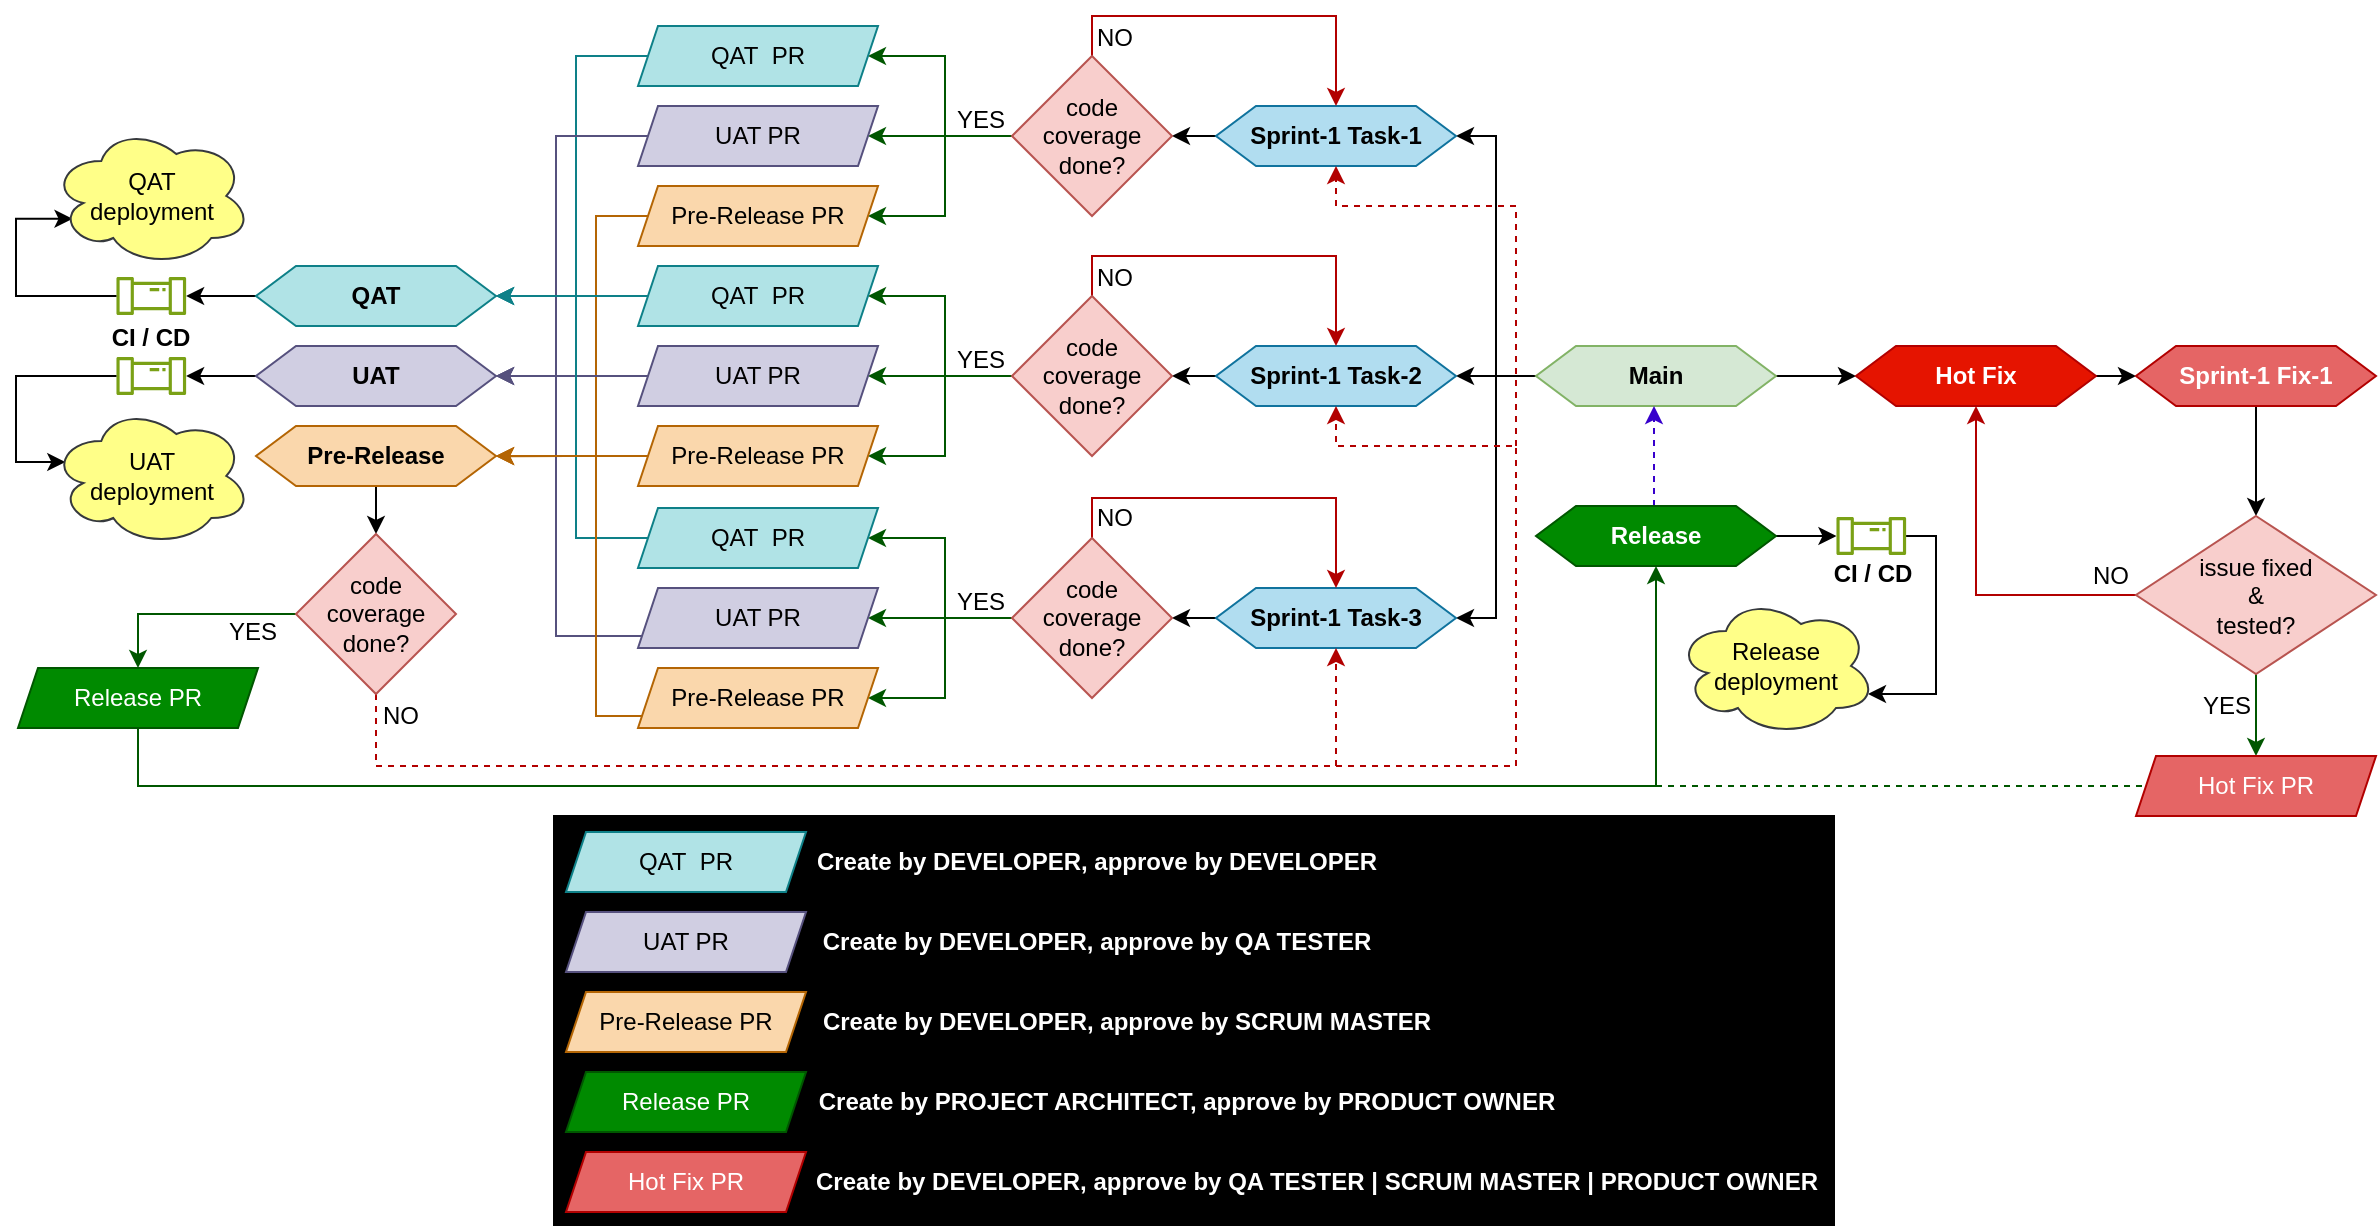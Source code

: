 <mxfile version="23.1.6" type="device">
  <diagram name="Page-1" id="IKF7jBNozK_1EFNWD64q">
    <mxGraphModel dx="2261" dy="746" grid="1" gridSize="10" guides="1" tooltips="1" connect="1" arrows="1" fold="1" page="1" pageScale="1" pageWidth="827" pageHeight="1169" math="0" shadow="0">
      <root>
        <mxCell id="0" />
        <mxCell id="1" parent="0" />
        <mxCell id="nmMPh0tkKmQc_Z2jTRfZ-6" style="edgeStyle=orthogonalEdgeStyle;rounded=0;orthogonalLoop=1;jettySize=auto;html=1;exitX=0;exitY=0.5;exitDx=0;exitDy=0;entryX=1;entryY=0.5;entryDx=0;entryDy=0;" parent="1" source="nmMPh0tkKmQc_Z2jTRfZ-1" target="nmMPh0tkKmQc_Z2jTRfZ-4" edge="1">
          <mxGeometry relative="1" as="geometry" />
        </mxCell>
        <mxCell id="nmMPh0tkKmQc_Z2jTRfZ-12" style="edgeStyle=orthogonalEdgeStyle;rounded=0;orthogonalLoop=1;jettySize=auto;html=1;exitX=0;exitY=0.5;exitDx=0;exitDy=0;entryX=1;entryY=0.5;entryDx=0;entryDy=0;" parent="1" source="nmMPh0tkKmQc_Z2jTRfZ-1" target="nmMPh0tkKmQc_Z2jTRfZ-5" edge="1">
          <mxGeometry relative="1" as="geometry" />
        </mxCell>
        <mxCell id="nmMPh0tkKmQc_Z2jTRfZ-13" style="edgeStyle=orthogonalEdgeStyle;rounded=0;orthogonalLoop=1;jettySize=auto;html=1;exitX=0;exitY=0.5;exitDx=0;exitDy=0;entryX=1;entryY=0.5;entryDx=0;entryDy=0;" parent="1" source="nmMPh0tkKmQc_Z2jTRfZ-1" target="nmMPh0tkKmQc_Z2jTRfZ-3" edge="1">
          <mxGeometry relative="1" as="geometry" />
        </mxCell>
        <mxCell id="nmMPh0tkKmQc_Z2jTRfZ-124" style="edgeStyle=orthogonalEdgeStyle;rounded=0;orthogonalLoop=1;jettySize=auto;html=1;exitX=1;exitY=0.5;exitDx=0;exitDy=0;entryX=0;entryY=0.5;entryDx=0;entryDy=0;" parent="1" source="nmMPh0tkKmQc_Z2jTRfZ-1" target="nmMPh0tkKmQc_Z2jTRfZ-107" edge="1">
          <mxGeometry relative="1" as="geometry" />
        </mxCell>
        <mxCell id="nmMPh0tkKmQc_Z2jTRfZ-1" value="&lt;b&gt;Main&lt;/b&gt;" style="shape=hexagon;perimeter=hexagonPerimeter2;whiteSpace=wrap;html=1;fixedSize=1;fillColor=#d5e8d4;strokeColor=#82b366;" parent="1" vertex="1">
          <mxGeometry x="520" y="400" width="120" height="30" as="geometry" />
        </mxCell>
        <mxCell id="nmMPh0tkKmQc_Z2jTRfZ-101" style="edgeStyle=orthogonalEdgeStyle;rounded=0;orthogonalLoop=1;jettySize=auto;html=1;exitX=1;exitY=0.5;exitDx=0;exitDy=0;" parent="1" source="nmMPh0tkKmQc_Z2jTRfZ-2" target="nmMPh0tkKmQc_Z2jTRfZ-100" edge="1">
          <mxGeometry relative="1" as="geometry" />
        </mxCell>
        <mxCell id="nmMPh0tkKmQc_Z2jTRfZ-106" style="edgeStyle=orthogonalEdgeStyle;rounded=0;orthogonalLoop=1;jettySize=auto;html=1;exitX=0.375;exitY=0;exitDx=0;exitDy=0;entryX=0.375;entryY=1;entryDx=0;entryDy=0;dashed=1;fillColor=#6a00ff;strokeColor=#3700CC;" parent="1" edge="1">
          <mxGeometry relative="1" as="geometry">
            <mxPoint x="579" y="480" as="sourcePoint" />
            <mxPoint x="579" y="430" as="targetPoint" />
          </mxGeometry>
        </mxCell>
        <mxCell id="nmMPh0tkKmQc_Z2jTRfZ-2" value="&lt;b&gt;Release&lt;/b&gt;" style="shape=hexagon;perimeter=hexagonPerimeter2;whiteSpace=wrap;html=1;fixedSize=1;fillColor=#008a00;strokeColor=#005700;fontColor=#ffffff;" parent="1" vertex="1">
          <mxGeometry x="520" y="480" width="120" height="30" as="geometry" />
        </mxCell>
        <mxCell id="nmMPh0tkKmQc_Z2jTRfZ-15" style="edgeStyle=orthogonalEdgeStyle;rounded=0;orthogonalLoop=1;jettySize=auto;html=1;exitX=0;exitY=0.5;exitDx=0;exitDy=0;entryX=1;entryY=0.5;entryDx=0;entryDy=0;" parent="1" source="nmMPh0tkKmQc_Z2jTRfZ-3" target="nmMPh0tkKmQc_Z2jTRfZ-14" edge="1">
          <mxGeometry relative="1" as="geometry" />
        </mxCell>
        <mxCell id="nmMPh0tkKmQc_Z2jTRfZ-3" value="&lt;b&gt;Sprint-1 Task-1&lt;/b&gt;" style="shape=hexagon;perimeter=hexagonPerimeter2;whiteSpace=wrap;html=1;fixedSize=1;fillColor=#b1ddf0;strokeColor=#10739e;" parent="1" vertex="1">
          <mxGeometry x="360" y="280" width="120" height="30" as="geometry" />
        </mxCell>
        <mxCell id="nmMPh0tkKmQc_Z2jTRfZ-18" style="edgeStyle=orthogonalEdgeStyle;rounded=0;orthogonalLoop=1;jettySize=auto;html=1;exitX=0;exitY=0.5;exitDx=0;exitDy=0;entryX=1;entryY=0.5;entryDx=0;entryDy=0;" parent="1" source="nmMPh0tkKmQc_Z2jTRfZ-4" target="nmMPh0tkKmQc_Z2jTRfZ-16" edge="1">
          <mxGeometry relative="1" as="geometry" />
        </mxCell>
        <mxCell id="nmMPh0tkKmQc_Z2jTRfZ-4" value="&lt;b&gt;Sprint-1 Task-2&lt;/b&gt;" style="shape=hexagon;perimeter=hexagonPerimeter2;whiteSpace=wrap;html=1;fixedSize=1;fillColor=#b1ddf0;strokeColor=#10739e;" parent="1" vertex="1">
          <mxGeometry x="360" y="400" width="120" height="30" as="geometry" />
        </mxCell>
        <mxCell id="nmMPh0tkKmQc_Z2jTRfZ-20" style="edgeStyle=orthogonalEdgeStyle;rounded=0;orthogonalLoop=1;jettySize=auto;html=1;exitX=0;exitY=0.5;exitDx=0;exitDy=0;entryX=1;entryY=0.5;entryDx=0;entryDy=0;" parent="1" source="nmMPh0tkKmQc_Z2jTRfZ-5" target="nmMPh0tkKmQc_Z2jTRfZ-19" edge="1">
          <mxGeometry relative="1" as="geometry" />
        </mxCell>
        <mxCell id="nmMPh0tkKmQc_Z2jTRfZ-5" value="&lt;b&gt;Sprint-1 Task-3&lt;/b&gt;" style="shape=hexagon;perimeter=hexagonPerimeter2;whiteSpace=wrap;html=1;fixedSize=1;fillColor=#b1ddf0;strokeColor=#10739e;" parent="1" vertex="1">
          <mxGeometry x="360" y="521" width="120" height="30" as="geometry" />
        </mxCell>
        <mxCell id="nmMPh0tkKmQc_Z2jTRfZ-23" style="edgeStyle=orthogonalEdgeStyle;rounded=0;orthogonalLoop=1;jettySize=auto;html=1;exitX=0.5;exitY=0;exitDx=0;exitDy=0;entryX=0.5;entryY=0;entryDx=0;entryDy=0;fillColor=#e51400;strokeColor=#B20000;" parent="1" source="nmMPh0tkKmQc_Z2jTRfZ-14" target="nmMPh0tkKmQc_Z2jTRfZ-3" edge="1">
          <mxGeometry relative="1" as="geometry" />
        </mxCell>
        <mxCell id="nmMPh0tkKmQc_Z2jTRfZ-34" style="edgeStyle=orthogonalEdgeStyle;rounded=0;orthogonalLoop=1;jettySize=auto;html=1;exitX=0;exitY=0.5;exitDx=0;exitDy=0;entryX=1;entryY=0.5;entryDx=0;entryDy=0;fillColor=#008a00;strokeColor=#005700;" parent="1" source="nmMPh0tkKmQc_Z2jTRfZ-14" target="nmMPh0tkKmQc_Z2jTRfZ-29" edge="1">
          <mxGeometry relative="1" as="geometry" />
        </mxCell>
        <mxCell id="nmMPh0tkKmQc_Z2jTRfZ-35" style="edgeStyle=orthogonalEdgeStyle;rounded=0;orthogonalLoop=1;jettySize=auto;html=1;exitX=0;exitY=0.5;exitDx=0;exitDy=0;entryX=1;entryY=0.5;entryDx=0;entryDy=0;fillColor=#008a00;strokeColor=#005700;" parent="1" source="nmMPh0tkKmQc_Z2jTRfZ-14" target="nmMPh0tkKmQc_Z2jTRfZ-28" edge="1">
          <mxGeometry relative="1" as="geometry" />
        </mxCell>
        <mxCell id="nmMPh0tkKmQc_Z2jTRfZ-36" style="edgeStyle=orthogonalEdgeStyle;rounded=0;orthogonalLoop=1;jettySize=auto;html=1;exitX=0;exitY=0.5;exitDx=0;exitDy=0;fillColor=#008a00;strokeColor=#005700;" parent="1" source="nmMPh0tkKmQc_Z2jTRfZ-14" target="nmMPh0tkKmQc_Z2jTRfZ-30" edge="1">
          <mxGeometry relative="1" as="geometry" />
        </mxCell>
        <mxCell id="nmMPh0tkKmQc_Z2jTRfZ-14" value="code&lt;br&gt;coverage done?" style="rhombus;whiteSpace=wrap;html=1;fillColor=#f8cecc;strokeColor=#b85450;" parent="1" vertex="1">
          <mxGeometry x="258" y="255" width="80" height="80" as="geometry" />
        </mxCell>
        <mxCell id="nmMPh0tkKmQc_Z2jTRfZ-22" style="edgeStyle=orthogonalEdgeStyle;rounded=0;orthogonalLoop=1;jettySize=auto;html=1;exitX=0.5;exitY=0;exitDx=0;exitDy=0;entryX=0.5;entryY=0;entryDx=0;entryDy=0;fillColor=#e51400;strokeColor=#B20000;" parent="1" source="nmMPh0tkKmQc_Z2jTRfZ-16" target="nmMPh0tkKmQc_Z2jTRfZ-4" edge="1">
          <mxGeometry relative="1" as="geometry" />
        </mxCell>
        <mxCell id="nmMPh0tkKmQc_Z2jTRfZ-43" style="edgeStyle=orthogonalEdgeStyle;rounded=0;orthogonalLoop=1;jettySize=auto;html=1;exitX=0;exitY=0.5;exitDx=0;exitDy=0;fillColor=#008a00;strokeColor=#005700;" parent="1" source="nmMPh0tkKmQc_Z2jTRfZ-16" target="nmMPh0tkKmQc_Z2jTRfZ-41" edge="1">
          <mxGeometry relative="1" as="geometry" />
        </mxCell>
        <mxCell id="nmMPh0tkKmQc_Z2jTRfZ-44" style="edgeStyle=orthogonalEdgeStyle;rounded=0;orthogonalLoop=1;jettySize=auto;html=1;exitX=0;exitY=0.5;exitDx=0;exitDy=0;entryX=1;entryY=0.5;entryDx=0;entryDy=0;fillColor=#008a00;strokeColor=#005700;" parent="1" source="nmMPh0tkKmQc_Z2jTRfZ-16" target="nmMPh0tkKmQc_Z2jTRfZ-40" edge="1">
          <mxGeometry relative="1" as="geometry" />
        </mxCell>
        <mxCell id="nmMPh0tkKmQc_Z2jTRfZ-45" style="edgeStyle=orthogonalEdgeStyle;rounded=0;orthogonalLoop=1;jettySize=auto;html=1;exitX=0;exitY=0.5;exitDx=0;exitDy=0;entryX=1;entryY=0.5;entryDx=0;entryDy=0;fillColor=#008a00;strokeColor=#005700;" parent="1" source="nmMPh0tkKmQc_Z2jTRfZ-16" target="nmMPh0tkKmQc_Z2jTRfZ-42" edge="1">
          <mxGeometry relative="1" as="geometry" />
        </mxCell>
        <mxCell id="nmMPh0tkKmQc_Z2jTRfZ-16" value="code&lt;br&gt;coverage done?" style="rhombus;whiteSpace=wrap;html=1;fillColor=#f8cecc;strokeColor=#b85450;" parent="1" vertex="1">
          <mxGeometry x="258" y="375" width="80" height="80" as="geometry" />
        </mxCell>
        <mxCell id="nmMPh0tkKmQc_Z2jTRfZ-21" style="edgeStyle=orthogonalEdgeStyle;rounded=0;orthogonalLoop=1;jettySize=auto;html=1;exitX=0.5;exitY=0;exitDx=0;exitDy=0;entryX=0.5;entryY=0;entryDx=0;entryDy=0;fillColor=#e51400;strokeColor=#B20000;" parent="1" source="nmMPh0tkKmQc_Z2jTRfZ-19" target="nmMPh0tkKmQc_Z2jTRfZ-5" edge="1">
          <mxGeometry relative="1" as="geometry" />
        </mxCell>
        <mxCell id="nmMPh0tkKmQc_Z2jTRfZ-50" style="edgeStyle=orthogonalEdgeStyle;rounded=0;orthogonalLoop=1;jettySize=auto;html=1;exitX=0;exitY=0.5;exitDx=0;exitDy=0;entryX=1;entryY=0.5;entryDx=0;entryDy=0;fillColor=#008a00;strokeColor=#005700;" parent="1" source="nmMPh0tkKmQc_Z2jTRfZ-19" target="nmMPh0tkKmQc_Z2jTRfZ-48" edge="1">
          <mxGeometry relative="1" as="geometry" />
        </mxCell>
        <mxCell id="nmMPh0tkKmQc_Z2jTRfZ-51" style="edgeStyle=orthogonalEdgeStyle;rounded=0;orthogonalLoop=1;jettySize=auto;html=1;exitX=0;exitY=0.5;exitDx=0;exitDy=0;fillColor=#008a00;strokeColor=#005700;" parent="1" source="nmMPh0tkKmQc_Z2jTRfZ-19" target="nmMPh0tkKmQc_Z2jTRfZ-47" edge="1">
          <mxGeometry relative="1" as="geometry" />
        </mxCell>
        <mxCell id="nmMPh0tkKmQc_Z2jTRfZ-52" style="edgeStyle=orthogonalEdgeStyle;rounded=0;orthogonalLoop=1;jettySize=auto;html=1;exitX=0;exitY=0.5;exitDx=0;exitDy=0;entryX=1;entryY=0.5;entryDx=0;entryDy=0;fillColor=#008a00;strokeColor=#005700;" parent="1" source="nmMPh0tkKmQc_Z2jTRfZ-19" target="nmMPh0tkKmQc_Z2jTRfZ-49" edge="1">
          <mxGeometry relative="1" as="geometry" />
        </mxCell>
        <mxCell id="nmMPh0tkKmQc_Z2jTRfZ-19" value="code&lt;br&gt;coverage done?" style="rhombus;whiteSpace=wrap;html=1;fillColor=#f8cecc;strokeColor=#b85450;" parent="1" vertex="1">
          <mxGeometry x="258" y="496" width="80" height="80" as="geometry" />
        </mxCell>
        <mxCell id="nmMPh0tkKmQc_Z2jTRfZ-24" value="NO" style="text;html=1;align=center;verticalAlign=middle;resizable=0;points=[];autosize=1;strokeColor=none;fillColor=none;" parent="1" vertex="1">
          <mxGeometry x="289" y="231" width="40" height="30" as="geometry" />
        </mxCell>
        <mxCell id="nmMPh0tkKmQc_Z2jTRfZ-26" value="NO" style="text;html=1;align=center;verticalAlign=middle;resizable=0;points=[];autosize=1;strokeColor=none;fillColor=none;" parent="1" vertex="1">
          <mxGeometry x="289" y="351" width="40" height="30" as="geometry" />
        </mxCell>
        <mxCell id="nmMPh0tkKmQc_Z2jTRfZ-27" value="NO" style="text;html=1;align=center;verticalAlign=middle;resizable=0;points=[];autosize=1;strokeColor=none;fillColor=none;" parent="1" vertex="1">
          <mxGeometry x="289" y="471" width="40" height="30" as="geometry" />
        </mxCell>
        <mxCell id="nmMPh0tkKmQc_Z2jTRfZ-56" style="edgeStyle=orthogonalEdgeStyle;rounded=0;orthogonalLoop=1;jettySize=auto;html=1;exitX=0;exitY=0.5;exitDx=0;exitDy=0;entryX=1;entryY=0.5;entryDx=0;entryDy=0;fillColor=#b0e3e6;strokeColor=#0e8088;" parent="1" source="nmMPh0tkKmQc_Z2jTRfZ-28" target="nmMPh0tkKmQc_Z2jTRfZ-54" edge="1">
          <mxGeometry relative="1" as="geometry">
            <Array as="points">
              <mxPoint x="40" y="255" />
              <mxPoint x="40" y="375" />
            </Array>
          </mxGeometry>
        </mxCell>
        <mxCell id="nmMPh0tkKmQc_Z2jTRfZ-28" value="QAT&amp;nbsp; PR" style="shape=parallelogram;perimeter=parallelogramPerimeter;whiteSpace=wrap;html=1;fixedSize=1;size=10;fillColor=#b0e3e6;strokeColor=#0e8088;" parent="1" vertex="1">
          <mxGeometry x="71" y="240" width="120" height="30" as="geometry" />
        </mxCell>
        <mxCell id="nmMPh0tkKmQc_Z2jTRfZ-60" style="edgeStyle=orthogonalEdgeStyle;rounded=0;orthogonalLoop=1;jettySize=auto;html=1;exitX=0;exitY=0.5;exitDx=0;exitDy=0;entryX=1;entryY=0.5;entryDx=0;entryDy=0;fillColor=#d0cee2;strokeColor=#56517e;" parent="1" source="nmMPh0tkKmQc_Z2jTRfZ-29" target="nmMPh0tkKmQc_Z2jTRfZ-59" edge="1">
          <mxGeometry relative="1" as="geometry">
            <Array as="points">
              <mxPoint x="30" y="295" />
              <mxPoint x="30" y="415" />
            </Array>
          </mxGeometry>
        </mxCell>
        <mxCell id="nmMPh0tkKmQc_Z2jTRfZ-29" value="UAT PR" style="shape=parallelogram;perimeter=parallelogramPerimeter;whiteSpace=wrap;html=1;fixedSize=1;size=10;fillColor=#d0cee2;strokeColor=#56517e;" parent="1" vertex="1">
          <mxGeometry x="71" y="280" width="120" height="30" as="geometry" />
        </mxCell>
        <mxCell id="nmMPh0tkKmQc_Z2jTRfZ-65" style="edgeStyle=orthogonalEdgeStyle;rounded=0;orthogonalLoop=1;jettySize=auto;html=1;exitX=0;exitY=0.5;exitDx=0;exitDy=0;entryX=1;entryY=0.5;entryDx=0;entryDy=0;fillColor=#fad7ac;strokeColor=#b46504;" parent="1" source="nmMPh0tkKmQc_Z2jTRfZ-30" target="nmMPh0tkKmQc_Z2jTRfZ-64" edge="1">
          <mxGeometry relative="1" as="geometry">
            <Array as="points">
              <mxPoint x="50" y="335" />
              <mxPoint x="50" y="455" />
            </Array>
          </mxGeometry>
        </mxCell>
        <mxCell id="nmMPh0tkKmQc_Z2jTRfZ-30" value="Pre-Release PR" style="shape=parallelogram;perimeter=parallelogramPerimeter;whiteSpace=wrap;html=1;fixedSize=1;size=10;fillColor=#fad7ac;strokeColor=#b46504;" parent="1" vertex="1">
          <mxGeometry x="71" y="320" width="120" height="30" as="geometry" />
        </mxCell>
        <mxCell id="nmMPh0tkKmQc_Z2jTRfZ-39" value="YES" style="text;html=1;align=center;verticalAlign=middle;resizable=0;points=[];autosize=1;strokeColor=none;fillColor=none;" parent="1" vertex="1">
          <mxGeometry x="217" y="272" width="50" height="30" as="geometry" />
        </mxCell>
        <mxCell id="nmMPh0tkKmQc_Z2jTRfZ-55" style="edgeStyle=orthogonalEdgeStyle;rounded=0;orthogonalLoop=1;jettySize=auto;html=1;exitX=0;exitY=0.5;exitDx=0;exitDy=0;entryX=1;entryY=0.5;entryDx=0;entryDy=0;fillColor=#b0e3e6;strokeColor=#0e8088;" parent="1" source="nmMPh0tkKmQc_Z2jTRfZ-40" target="nmMPh0tkKmQc_Z2jTRfZ-54" edge="1">
          <mxGeometry relative="1" as="geometry" />
        </mxCell>
        <mxCell id="nmMPh0tkKmQc_Z2jTRfZ-40" value="QAT&amp;nbsp; PR" style="shape=parallelogram;perimeter=parallelogramPerimeter;whiteSpace=wrap;html=1;fixedSize=1;size=10;fillColor=#b0e3e6;strokeColor=#0e8088;" parent="1" vertex="1">
          <mxGeometry x="71" y="360" width="120" height="30" as="geometry" />
        </mxCell>
        <mxCell id="nmMPh0tkKmQc_Z2jTRfZ-61" style="edgeStyle=orthogonalEdgeStyle;rounded=0;orthogonalLoop=1;jettySize=auto;html=1;exitX=0;exitY=0.5;exitDx=0;exitDy=0;entryX=1;entryY=0.5;entryDx=0;entryDy=0;fillColor=#d0cee2;strokeColor=#56517e;" parent="1" source="nmMPh0tkKmQc_Z2jTRfZ-41" target="nmMPh0tkKmQc_Z2jTRfZ-59" edge="1">
          <mxGeometry relative="1" as="geometry" />
        </mxCell>
        <mxCell id="nmMPh0tkKmQc_Z2jTRfZ-41" value="UAT PR" style="shape=parallelogram;perimeter=parallelogramPerimeter;whiteSpace=wrap;html=1;fixedSize=1;size=10;fillColor=#d0cee2;strokeColor=#56517e;" parent="1" vertex="1">
          <mxGeometry x="71" y="400" width="120" height="30" as="geometry" />
        </mxCell>
        <mxCell id="nmMPh0tkKmQc_Z2jTRfZ-66" style="edgeStyle=orthogonalEdgeStyle;rounded=0;orthogonalLoop=1;jettySize=auto;html=1;exitX=0;exitY=0.5;exitDx=0;exitDy=0;fillColor=#fad7ac;strokeColor=#b46504;" parent="1" source="nmMPh0tkKmQc_Z2jTRfZ-42" edge="1">
          <mxGeometry relative="1" as="geometry">
            <mxPoint y="455.143" as="targetPoint" />
          </mxGeometry>
        </mxCell>
        <mxCell id="nmMPh0tkKmQc_Z2jTRfZ-42" value="Pre-Release PR" style="shape=parallelogram;perimeter=parallelogramPerimeter;whiteSpace=wrap;html=1;fixedSize=1;size=10;fillColor=#fad7ac;strokeColor=#b46504;" parent="1" vertex="1">
          <mxGeometry x="71" y="440" width="120" height="30" as="geometry" />
        </mxCell>
        <mxCell id="nmMPh0tkKmQc_Z2jTRfZ-46" value="YES" style="text;html=1;align=center;verticalAlign=middle;resizable=0;points=[];autosize=1;strokeColor=none;fillColor=none;" parent="1" vertex="1">
          <mxGeometry x="217" y="392" width="50" height="30" as="geometry" />
        </mxCell>
        <mxCell id="nmMPh0tkKmQc_Z2jTRfZ-58" style="edgeStyle=orthogonalEdgeStyle;rounded=0;orthogonalLoop=1;jettySize=auto;html=1;exitX=0;exitY=0.5;exitDx=0;exitDy=0;entryX=1;entryY=0.5;entryDx=0;entryDy=0;fillColor=#b0e3e6;strokeColor=#0e8088;" parent="1" source="nmMPh0tkKmQc_Z2jTRfZ-47" target="nmMPh0tkKmQc_Z2jTRfZ-54" edge="1">
          <mxGeometry relative="1" as="geometry">
            <Array as="points">
              <mxPoint x="40" y="496" />
              <mxPoint x="40" y="375" />
            </Array>
          </mxGeometry>
        </mxCell>
        <mxCell id="nmMPh0tkKmQc_Z2jTRfZ-47" value="QAT&amp;nbsp; PR" style="shape=parallelogram;perimeter=parallelogramPerimeter;whiteSpace=wrap;html=1;fixedSize=1;size=10;fillColor=#b0e3e6;strokeColor=#0e8088;" parent="1" vertex="1">
          <mxGeometry x="71" y="481" width="120" height="30" as="geometry" />
        </mxCell>
        <mxCell id="nmMPh0tkKmQc_Z2jTRfZ-63" style="edgeStyle=orthogonalEdgeStyle;rounded=0;orthogonalLoop=1;jettySize=auto;html=1;exitX=0;exitY=0.5;exitDx=0;exitDy=0;entryX=1;entryY=0.5;entryDx=0;entryDy=0;fillColor=#d0cee2;strokeColor=#56517e;" parent="1" source="nmMPh0tkKmQc_Z2jTRfZ-48" target="nmMPh0tkKmQc_Z2jTRfZ-59" edge="1">
          <mxGeometry relative="1" as="geometry">
            <Array as="points">
              <mxPoint x="30" y="545" />
              <mxPoint x="30" y="415" />
            </Array>
          </mxGeometry>
        </mxCell>
        <mxCell id="nmMPh0tkKmQc_Z2jTRfZ-48" value="UAT PR" style="shape=parallelogram;perimeter=parallelogramPerimeter;whiteSpace=wrap;html=1;fixedSize=1;size=10;fillColor=#d0cee2;strokeColor=#56517e;" parent="1" vertex="1">
          <mxGeometry x="71" y="521" width="120" height="30" as="geometry" />
        </mxCell>
        <mxCell id="nmMPh0tkKmQc_Z2jTRfZ-67" style="edgeStyle=orthogonalEdgeStyle;rounded=0;orthogonalLoop=1;jettySize=auto;html=1;exitX=0;exitY=0.5;exitDx=0;exitDy=0;entryX=1;entryY=0.5;entryDx=0;entryDy=0;fillColor=#fad7ac;strokeColor=#b46504;" parent="1" source="nmMPh0tkKmQc_Z2jTRfZ-49" target="nmMPh0tkKmQc_Z2jTRfZ-64" edge="1">
          <mxGeometry relative="1" as="geometry">
            <Array as="points">
              <mxPoint x="50" y="585" />
              <mxPoint x="50" y="455" />
            </Array>
          </mxGeometry>
        </mxCell>
        <mxCell id="nmMPh0tkKmQc_Z2jTRfZ-49" value="Pre-Release PR" style="shape=parallelogram;perimeter=parallelogramPerimeter;whiteSpace=wrap;html=1;fixedSize=1;size=10;fillColor=#fad7ac;strokeColor=#b46504;" parent="1" vertex="1">
          <mxGeometry x="71" y="561" width="120" height="30" as="geometry" />
        </mxCell>
        <mxCell id="nmMPh0tkKmQc_Z2jTRfZ-53" value="YES" style="text;html=1;align=center;verticalAlign=middle;resizable=0;points=[];autosize=1;strokeColor=none;fillColor=none;" parent="1" vertex="1">
          <mxGeometry x="217" y="513" width="50" height="30" as="geometry" />
        </mxCell>
        <mxCell id="nmMPh0tkKmQc_Z2jTRfZ-76" style="edgeStyle=orthogonalEdgeStyle;rounded=0;orthogonalLoop=1;jettySize=auto;html=1;exitX=0;exitY=0.5;exitDx=0;exitDy=0;" parent="1" source="nmMPh0tkKmQc_Z2jTRfZ-54" target="nmMPh0tkKmQc_Z2jTRfZ-68" edge="1">
          <mxGeometry relative="1" as="geometry" />
        </mxCell>
        <mxCell id="nmMPh0tkKmQc_Z2jTRfZ-54" value="&lt;b&gt;QAT&lt;/b&gt;" style="shape=hexagon;perimeter=hexagonPerimeter2;whiteSpace=wrap;html=1;fixedSize=1;fillColor=#b0e3e6;strokeColor=#0e8088;" parent="1" vertex="1">
          <mxGeometry x="-120" y="360" width="120" height="30" as="geometry" />
        </mxCell>
        <mxCell id="nmMPh0tkKmQc_Z2jTRfZ-77" style="edgeStyle=orthogonalEdgeStyle;rounded=0;orthogonalLoop=1;jettySize=auto;html=1;exitX=0;exitY=0.5;exitDx=0;exitDy=0;" parent="1" source="nmMPh0tkKmQc_Z2jTRfZ-59" target="nmMPh0tkKmQc_Z2jTRfZ-70" edge="1">
          <mxGeometry relative="1" as="geometry" />
        </mxCell>
        <mxCell id="nmMPh0tkKmQc_Z2jTRfZ-59" value="&lt;b&gt;UAT&lt;/b&gt;" style="shape=hexagon;perimeter=hexagonPerimeter2;whiteSpace=wrap;html=1;fixedSize=1;fillColor=#d0cee2;strokeColor=#56517e;" parent="1" vertex="1">
          <mxGeometry x="-120" y="400" width="120" height="30" as="geometry" />
        </mxCell>
        <mxCell id="nmMPh0tkKmQc_Z2jTRfZ-91" style="edgeStyle=orthogonalEdgeStyle;rounded=0;orthogonalLoop=1;jettySize=auto;html=1;exitX=0.5;exitY=1;exitDx=0;exitDy=0;entryX=0.5;entryY=0;entryDx=0;entryDy=0;" parent="1" source="nmMPh0tkKmQc_Z2jTRfZ-64" target="nmMPh0tkKmQc_Z2jTRfZ-90" edge="1">
          <mxGeometry relative="1" as="geometry" />
        </mxCell>
        <mxCell id="nmMPh0tkKmQc_Z2jTRfZ-64" value="&lt;b&gt;Pre-Release&lt;/b&gt;" style="shape=hexagon;perimeter=hexagonPerimeter2;whiteSpace=wrap;html=1;fixedSize=1;fillColor=#fad7ac;strokeColor=#b46504;" parent="1" vertex="1">
          <mxGeometry x="-120" y="440" width="120" height="30" as="geometry" />
        </mxCell>
        <mxCell id="nmMPh0tkKmQc_Z2jTRfZ-68" value="" style="sketch=0;outlineConnect=0;fontColor=#232F3E;gradientColor=none;fillColor=#7AA116;strokeColor=none;dashed=0;verticalLabelPosition=bottom;verticalAlign=top;align=center;html=1;fontSize=12;fontStyle=0;aspect=fixed;pointerEvents=1;shape=mxgraph.aws4.iot_analytics_pipeline;" parent="1" vertex="1">
          <mxGeometry x="-190" y="365.5" width="35.29" height="19" as="geometry" />
        </mxCell>
        <mxCell id="nmMPh0tkKmQc_Z2jTRfZ-70" value="" style="sketch=0;outlineConnect=0;fontColor=#232F3E;gradientColor=none;fillColor=#7AA116;strokeColor=none;dashed=0;verticalLabelPosition=bottom;verticalAlign=top;align=center;html=1;fontSize=12;fontStyle=0;aspect=fixed;pointerEvents=1;shape=mxgraph.aws4.iot_analytics_pipeline;" parent="1" vertex="1">
          <mxGeometry x="-190" y="405.5" width="35.29" height="19" as="geometry" />
        </mxCell>
        <mxCell id="nmMPh0tkKmQc_Z2jTRfZ-87" style="edgeStyle=orthogonalEdgeStyle;rounded=0;orthogonalLoop=1;jettySize=auto;html=1;exitX=0.106;exitY=0.663;exitDx=0;exitDy=0;exitPerimeter=0;startArrow=classic;startFill=1;endArrow=none;endFill=0;" parent="1" source="nmMPh0tkKmQc_Z2jTRfZ-80" target="nmMPh0tkKmQc_Z2jTRfZ-68" edge="1">
          <mxGeometry relative="1" as="geometry">
            <Array as="points">
              <mxPoint x="-240" y="336" />
              <mxPoint x="-240" y="375" />
            </Array>
          </mxGeometry>
        </mxCell>
        <mxCell id="nmMPh0tkKmQc_Z2jTRfZ-80" value="QAT&lt;br&gt;deployment" style="ellipse;shape=cloud;whiteSpace=wrap;html=1;fillColor=#ffff88;strokeColor=#36393d;" parent="1" vertex="1">
          <mxGeometry x="-222.35" y="290" width="100" height="70" as="geometry" />
        </mxCell>
        <mxCell id="nmMPh0tkKmQc_Z2jTRfZ-88" style="edgeStyle=orthogonalEdgeStyle;rounded=0;orthogonalLoop=1;jettySize=auto;html=1;exitX=0.07;exitY=0.4;exitDx=0;exitDy=0;exitPerimeter=0;startArrow=classic;startFill=1;endArrow=none;endFill=0;" parent="1" source="nmMPh0tkKmQc_Z2jTRfZ-81" target="nmMPh0tkKmQc_Z2jTRfZ-70" edge="1">
          <mxGeometry relative="1" as="geometry">
            <Array as="points">
              <mxPoint x="-240" y="458" />
              <mxPoint x="-240" y="415" />
            </Array>
          </mxGeometry>
        </mxCell>
        <mxCell id="nmMPh0tkKmQc_Z2jTRfZ-81" value="UAT&lt;br&gt;deployment" style="ellipse;shape=cloud;whiteSpace=wrap;html=1;fillColor=#ffff88;strokeColor=#36393d;" parent="1" vertex="1">
          <mxGeometry x="-222.35" y="430" width="100" height="70" as="geometry" />
        </mxCell>
        <mxCell id="nmMPh0tkKmQc_Z2jTRfZ-89" value="&lt;b&gt;CI / CD&lt;/b&gt;" style="text;html=1;align=center;verticalAlign=middle;resizable=0;points=[];autosize=1;strokeColor=none;fillColor=none;" parent="1" vertex="1">
          <mxGeometry x="-202.71" y="381" width="60" height="30" as="geometry" />
        </mxCell>
        <mxCell id="nmMPh0tkKmQc_Z2jTRfZ-92" style="edgeStyle=orthogonalEdgeStyle;rounded=0;orthogonalLoop=1;jettySize=auto;html=1;exitX=0.5;exitY=1;exitDx=0;exitDy=0;entryX=0.5;entryY=1;entryDx=0;entryDy=0;fillColor=#e51400;strokeColor=#B20000;dashed=1;" parent="1" source="nmMPh0tkKmQc_Z2jTRfZ-90" target="nmMPh0tkKmQc_Z2jTRfZ-5" edge="1">
          <mxGeometry relative="1" as="geometry">
            <Array as="points">
              <mxPoint x="-60" y="610" />
              <mxPoint x="420" y="610" />
            </Array>
          </mxGeometry>
        </mxCell>
        <mxCell id="nmMPh0tkKmQc_Z2jTRfZ-97" style="edgeStyle=orthogonalEdgeStyle;rounded=0;orthogonalLoop=1;jettySize=auto;html=1;exitX=0;exitY=0.5;exitDx=0;exitDy=0;entryX=0.5;entryY=0;entryDx=0;entryDy=0;fillColor=#008a00;strokeColor=#005700;" parent="1" source="nmMPh0tkKmQc_Z2jTRfZ-90" target="nmMPh0tkKmQc_Z2jTRfZ-96" edge="1">
          <mxGeometry relative="1" as="geometry" />
        </mxCell>
        <mxCell id="nmMPh0tkKmQc_Z2jTRfZ-90" value="code&lt;br&gt;coverage done?" style="rhombus;whiteSpace=wrap;html=1;fillColor=#f8cecc;strokeColor=#b85450;" parent="1" vertex="1">
          <mxGeometry x="-100" y="494" width="80" height="80" as="geometry" />
        </mxCell>
        <mxCell id="nmMPh0tkKmQc_Z2jTRfZ-93" value="NO" style="text;html=1;align=center;verticalAlign=middle;resizable=0;points=[];autosize=1;strokeColor=none;fillColor=none;" parent="1" vertex="1">
          <mxGeometry x="-68" y="570" width="40" height="30" as="geometry" />
        </mxCell>
        <mxCell id="nmMPh0tkKmQc_Z2jTRfZ-94" value="" style="endArrow=classic;html=1;rounded=0;entryX=0.5;entryY=1;entryDx=0;entryDy=0;fillColor=#e51400;strokeColor=#B20000;dashed=1;" parent="1" target="nmMPh0tkKmQc_Z2jTRfZ-4" edge="1">
          <mxGeometry width="50" height="50" relative="1" as="geometry">
            <mxPoint x="420" y="610" as="sourcePoint" />
            <mxPoint x="250" y="510" as="targetPoint" />
            <Array as="points">
              <mxPoint x="510" y="610" />
              <mxPoint x="510" y="450" />
              <mxPoint x="420" y="450" />
            </Array>
          </mxGeometry>
        </mxCell>
        <mxCell id="nmMPh0tkKmQc_Z2jTRfZ-95" value="" style="endArrow=classic;html=1;rounded=0;entryX=0.5;entryY=1;entryDx=0;entryDy=0;fillColor=#e51400;strokeColor=#B20000;dashed=1;" parent="1" target="nmMPh0tkKmQc_Z2jTRfZ-3" edge="1">
          <mxGeometry width="50" height="50" relative="1" as="geometry">
            <mxPoint x="510" y="450" as="sourcePoint" />
            <mxPoint x="250" y="460" as="targetPoint" />
            <Array as="points">
              <mxPoint x="510" y="330" />
              <mxPoint x="460" y="330" />
              <mxPoint x="420" y="330" />
            </Array>
          </mxGeometry>
        </mxCell>
        <mxCell id="nmMPh0tkKmQc_Z2jTRfZ-99" style="edgeStyle=orthogonalEdgeStyle;rounded=0;orthogonalLoop=1;jettySize=auto;html=1;exitX=0.5;exitY=1;exitDx=0;exitDy=0;entryX=0.5;entryY=1;entryDx=0;entryDy=0;fillColor=#008a00;strokeColor=#005700;" parent="1" source="nmMPh0tkKmQc_Z2jTRfZ-96" target="nmMPh0tkKmQc_Z2jTRfZ-2" edge="1">
          <mxGeometry relative="1" as="geometry">
            <Array as="points">
              <mxPoint x="-179" y="620" />
              <mxPoint x="580" y="620" />
            </Array>
          </mxGeometry>
        </mxCell>
        <mxCell id="nmMPh0tkKmQc_Z2jTRfZ-96" value="Release PR" style="shape=parallelogram;perimeter=parallelogramPerimeter;whiteSpace=wrap;html=1;fixedSize=1;size=10;fillColor=#008a00;strokeColor=#005700;fontColor=#ffffff;" parent="1" vertex="1">
          <mxGeometry x="-239" y="561" width="120" height="30" as="geometry" />
        </mxCell>
        <mxCell id="nmMPh0tkKmQc_Z2jTRfZ-98" value="YES" style="text;html=1;align=center;verticalAlign=middle;resizable=0;points=[];autosize=1;strokeColor=none;fillColor=none;" parent="1" vertex="1">
          <mxGeometry x="-146.71" y="528" width="50" height="30" as="geometry" />
        </mxCell>
        <mxCell id="nmMPh0tkKmQc_Z2jTRfZ-100" value="" style="sketch=0;outlineConnect=0;fontColor=#232F3E;gradientColor=none;fillColor=#7AA116;strokeColor=none;dashed=0;verticalLabelPosition=bottom;verticalAlign=top;align=center;html=1;fontSize=12;fontStyle=0;aspect=fixed;pointerEvents=1;shape=mxgraph.aws4.iot_analytics_pipeline;" parent="1" vertex="1">
          <mxGeometry x="670" y="485.5" width="35.29" height="19" as="geometry" />
        </mxCell>
        <mxCell id="nmMPh0tkKmQc_Z2jTRfZ-102" value="&lt;b&gt;CI / CD&lt;/b&gt;" style="text;html=1;align=center;verticalAlign=middle;resizable=0;points=[];autosize=1;strokeColor=none;fillColor=none;" parent="1" vertex="1">
          <mxGeometry x="657.64" y="498.5" width="60" height="30" as="geometry" />
        </mxCell>
        <mxCell id="nmMPh0tkKmQc_Z2jTRfZ-105" style="edgeStyle=orthogonalEdgeStyle;rounded=0;orthogonalLoop=1;jettySize=auto;html=1;exitX=0.96;exitY=0.7;exitDx=0;exitDy=0;exitPerimeter=0;startArrow=classic;startFill=1;endArrow=none;endFill=0;" parent="1" source="nmMPh0tkKmQc_Z2jTRfZ-103" target="nmMPh0tkKmQc_Z2jTRfZ-100" edge="1">
          <mxGeometry relative="1" as="geometry">
            <Array as="points">
              <mxPoint x="720" y="574" />
              <mxPoint x="720" y="495" />
            </Array>
          </mxGeometry>
        </mxCell>
        <mxCell id="nmMPh0tkKmQc_Z2jTRfZ-103" value="Release&lt;br&gt;deployment" style="ellipse;shape=cloud;whiteSpace=wrap;html=1;fillColor=#ffff88;strokeColor=#36393d;" parent="1" vertex="1">
          <mxGeometry x="590" y="525" width="100" height="70" as="geometry" />
        </mxCell>
        <mxCell id="nmMPh0tkKmQc_Z2jTRfZ-116" style="edgeStyle=orthogonalEdgeStyle;rounded=0;orthogonalLoop=1;jettySize=auto;html=1;exitX=1;exitY=0.5;exitDx=0;exitDy=0;entryX=0;entryY=0.5;entryDx=0;entryDy=0;" parent="1" source="nmMPh0tkKmQc_Z2jTRfZ-107" target="nmMPh0tkKmQc_Z2jTRfZ-115" edge="1">
          <mxGeometry relative="1" as="geometry" />
        </mxCell>
        <mxCell id="nmMPh0tkKmQc_Z2jTRfZ-107" value="&lt;b&gt;Hot Fix&lt;/b&gt;" style="shape=hexagon;perimeter=hexagonPerimeter2;whiteSpace=wrap;html=1;fixedSize=1;fillColor=#e51400;strokeColor=#B20000;fontColor=#ffffff;" parent="1" vertex="1">
          <mxGeometry x="680" y="400" width="120" height="30" as="geometry" />
        </mxCell>
        <mxCell id="nmMPh0tkKmQc_Z2jTRfZ-118" style="edgeStyle=orthogonalEdgeStyle;rounded=0;orthogonalLoop=1;jettySize=auto;html=1;exitX=0.5;exitY=1;exitDx=0;exitDy=0;" parent="1" source="nmMPh0tkKmQc_Z2jTRfZ-115" target="nmMPh0tkKmQc_Z2jTRfZ-117" edge="1">
          <mxGeometry relative="1" as="geometry">
            <mxPoint x="880.286" y="500" as="targetPoint" />
          </mxGeometry>
        </mxCell>
        <mxCell id="nmMPh0tkKmQc_Z2jTRfZ-115" value="&lt;b&gt;Sprint-1 Fix-1&lt;/b&gt;" style="shape=hexagon;perimeter=hexagonPerimeter2;whiteSpace=wrap;html=1;fixedSize=1;fillColor=#E56565;strokeColor=#B20000;fontColor=#ffffff;" parent="1" vertex="1">
          <mxGeometry x="820" y="400" width="120" height="30" as="geometry" />
        </mxCell>
        <mxCell id="nmMPh0tkKmQc_Z2jTRfZ-122" style="edgeStyle=orthogonalEdgeStyle;rounded=0;orthogonalLoop=1;jettySize=auto;html=1;exitX=0;exitY=0.5;exitDx=0;exitDy=0;entryX=0.5;entryY=1;entryDx=0;entryDy=0;strokeColor=#B20000;fillColor=#e51400;" parent="1" source="nmMPh0tkKmQc_Z2jTRfZ-117" target="nmMPh0tkKmQc_Z2jTRfZ-107" edge="1">
          <mxGeometry relative="1" as="geometry" />
        </mxCell>
        <mxCell id="nmMPh0tkKmQc_Z2jTRfZ-128" style="edgeStyle=orthogonalEdgeStyle;rounded=0;orthogonalLoop=1;jettySize=auto;html=1;exitX=0.5;exitY=1;exitDx=0;exitDy=0;fillColor=#008a00;strokeColor=#005700;" parent="1" source="nmMPh0tkKmQc_Z2jTRfZ-117" target="nmMPh0tkKmQc_Z2jTRfZ-121" edge="1">
          <mxGeometry relative="1" as="geometry" />
        </mxCell>
        <mxCell id="nmMPh0tkKmQc_Z2jTRfZ-117" value="issue fixed&lt;br&gt;&amp;amp;&lt;br&gt;tested?" style="rhombus;whiteSpace=wrap;html=1;fillColor=#f8cecc;strokeColor=#b85450;" parent="1" vertex="1">
          <mxGeometry x="820" y="485" width="120" height="79" as="geometry" />
        </mxCell>
        <mxCell id="nmMPh0tkKmQc_Z2jTRfZ-121" value="Hot Fix PR" style="shape=parallelogram;perimeter=parallelogramPerimeter;whiteSpace=wrap;html=1;fixedSize=1;size=10;fillColor=#E56565;strokeColor=#B20000;fontColor=#ffffff;" parent="1" vertex="1">
          <mxGeometry x="820" y="605" width="120" height="30" as="geometry" />
        </mxCell>
        <mxCell id="nmMPh0tkKmQc_Z2jTRfZ-125" value="NO" style="text;html=1;align=center;verticalAlign=middle;resizable=0;points=[];autosize=1;strokeColor=none;fillColor=none;" parent="1" vertex="1">
          <mxGeometry x="787" y="500" width="40" height="30" as="geometry" />
        </mxCell>
        <mxCell id="nmMPh0tkKmQc_Z2jTRfZ-127" value="" style="endArrow=none;html=1;rounded=0;entryX=0;entryY=0.5;entryDx=0;entryDy=0;dashed=1;fillColor=#008a00;strokeColor=#005700;" parent="1" target="nmMPh0tkKmQc_Z2jTRfZ-121" edge="1">
          <mxGeometry width="50" height="50" relative="1" as="geometry">
            <mxPoint x="580" y="620" as="sourcePoint" />
            <mxPoint x="690" y="440" as="targetPoint" />
          </mxGeometry>
        </mxCell>
        <mxCell id="nmMPh0tkKmQc_Z2jTRfZ-129" value="YES" style="text;html=1;align=center;verticalAlign=middle;resizable=0;points=[];autosize=1;strokeColor=none;fillColor=none;" parent="1" vertex="1">
          <mxGeometry x="840" y="565" width="50" height="30" as="geometry" />
        </mxCell>
        <mxCell id="nmMPh0tkKmQc_Z2jTRfZ-132" value="" style="rounded=0;whiteSpace=wrap;html=1;fillColor=#000000;" parent="1" vertex="1">
          <mxGeometry x="29" y="635" width="640" height="204.5" as="geometry" />
        </mxCell>
        <mxCell id="nmMPh0tkKmQc_Z2jTRfZ-133" value="QAT&amp;nbsp; PR" style="shape=parallelogram;perimeter=parallelogramPerimeter;whiteSpace=wrap;html=1;fixedSize=1;size=10;fillColor=#b0e3e6;strokeColor=#0e8088;" parent="1" vertex="1">
          <mxGeometry x="35" y="643" width="120" height="30" as="geometry" />
        </mxCell>
        <mxCell id="nmMPh0tkKmQc_Z2jTRfZ-134" value="UAT PR" style="shape=parallelogram;perimeter=parallelogramPerimeter;whiteSpace=wrap;html=1;fixedSize=1;size=10;fillColor=#d0cee2;strokeColor=#56517e;" parent="1" vertex="1">
          <mxGeometry x="35" y="683" width="120" height="30" as="geometry" />
        </mxCell>
        <mxCell id="nmMPh0tkKmQc_Z2jTRfZ-135" value="Pre-Release PR" style="shape=parallelogram;perimeter=parallelogramPerimeter;whiteSpace=wrap;html=1;fixedSize=1;size=10;fillColor=#fad7ac;strokeColor=#b46504;" parent="1" vertex="1">
          <mxGeometry x="35" y="723" width="120" height="30" as="geometry" />
        </mxCell>
        <mxCell id="nmMPh0tkKmQc_Z2jTRfZ-136" value="Release PR" style="shape=parallelogram;perimeter=parallelogramPerimeter;whiteSpace=wrap;html=1;fixedSize=1;size=10;fillColor=#008a00;strokeColor=#005700;fontColor=#ffffff;" parent="1" vertex="1">
          <mxGeometry x="35" y="763" width="120" height="30" as="geometry" />
        </mxCell>
        <mxCell id="nmMPh0tkKmQc_Z2jTRfZ-137" value="Hot Fix PR" style="shape=parallelogram;perimeter=parallelogramPerimeter;whiteSpace=wrap;html=1;fixedSize=1;size=10;fillColor=#E56565;strokeColor=#B20000;fontColor=#ffffff;" parent="1" vertex="1">
          <mxGeometry x="35" y="803" width="120" height="30" as="geometry" />
        </mxCell>
        <mxCell id="nmMPh0tkKmQc_Z2jTRfZ-138" value="&lt;b&gt;Create by DEVELOPER, approve by DEVELOPER&lt;/b&gt;" style="text;html=1;align=center;verticalAlign=middle;resizable=0;points=[];autosize=1;strokeColor=none;fillColor=none;fontColor=#FFFFFF;" parent="1" vertex="1">
          <mxGeometry x="150" y="643" width="300" height="30" as="geometry" />
        </mxCell>
        <mxCell id="nmMPh0tkKmQc_Z2jTRfZ-139" value="&lt;b&gt;Create by DEVELOPER, approve by QA TESTER&lt;/b&gt;" style="text;html=1;align=center;verticalAlign=middle;resizable=0;points=[];autosize=1;strokeColor=none;fillColor=none;fontColor=#FFFFFF;" parent="1" vertex="1">
          <mxGeometry x="150" y="683" width="300" height="30" as="geometry" />
        </mxCell>
        <mxCell id="nmMPh0tkKmQc_Z2jTRfZ-140" value="&lt;b&gt;Create by DEVELOPER, approve by SCRUM MASTER&lt;/b&gt;" style="text;html=1;align=center;verticalAlign=middle;resizable=0;points=[];autosize=1;strokeColor=none;fillColor=none;fontColor=#FFFFFF;" parent="1" vertex="1">
          <mxGeometry x="150" y="723" width="330" height="30" as="geometry" />
        </mxCell>
        <mxCell id="nmMPh0tkKmQc_Z2jTRfZ-141" value="&lt;b&gt;Create by PROJECT ARCHITECT, approve by PRODUCT OWNER&lt;/b&gt;" style="text;html=1;align=center;verticalAlign=middle;resizable=0;points=[];autosize=1;strokeColor=none;fillColor=none;fontColor=#FFFFFF;" parent="1" vertex="1">
          <mxGeometry x="150" y="763" width="390" height="30" as="geometry" />
        </mxCell>
        <mxCell id="nmMPh0tkKmQc_Z2jTRfZ-142" value="&lt;b&gt;Create by DEVELOPER, approve by QA TESTER | SCRUM MASTER | PRODUCT OWNER&lt;/b&gt;" style="text;html=1;align=center;verticalAlign=middle;resizable=0;points=[];autosize=1;strokeColor=none;fillColor=none;fontColor=#FFFFFF;" parent="1" vertex="1">
          <mxGeometry x="150" y="803" width="520" height="30" as="geometry" />
        </mxCell>
      </root>
    </mxGraphModel>
  </diagram>
</mxfile>
